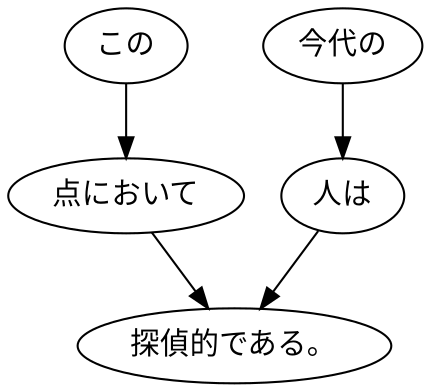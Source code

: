 digraph graph8506 {
	node0 [label="この"];
	node1 [label="点において"];
	node2 [label="今代の"];
	node3 [label="人は"];
	node4 [label="探偵的である。"];
	node0 -> node1;
	node1 -> node4;
	node2 -> node3;
	node3 -> node4;
}
